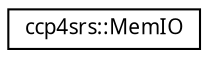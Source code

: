 digraph "Graphical Class Hierarchy"
{
  edge [fontname="FreeSans.ttf",fontsize="10",labelfontname="FreeSans.ttf",labelfontsize="10"];
  node [fontname="FreeSans.ttf",fontsize="10",shape=record];
  rankdir="LR";
  Node1 [label="ccp4srs::MemIO",height=0.2,width=0.4,color="black", fillcolor="white", style="filled",URL="$classccp4srs_1_1_mem_i_o.html"];
}
